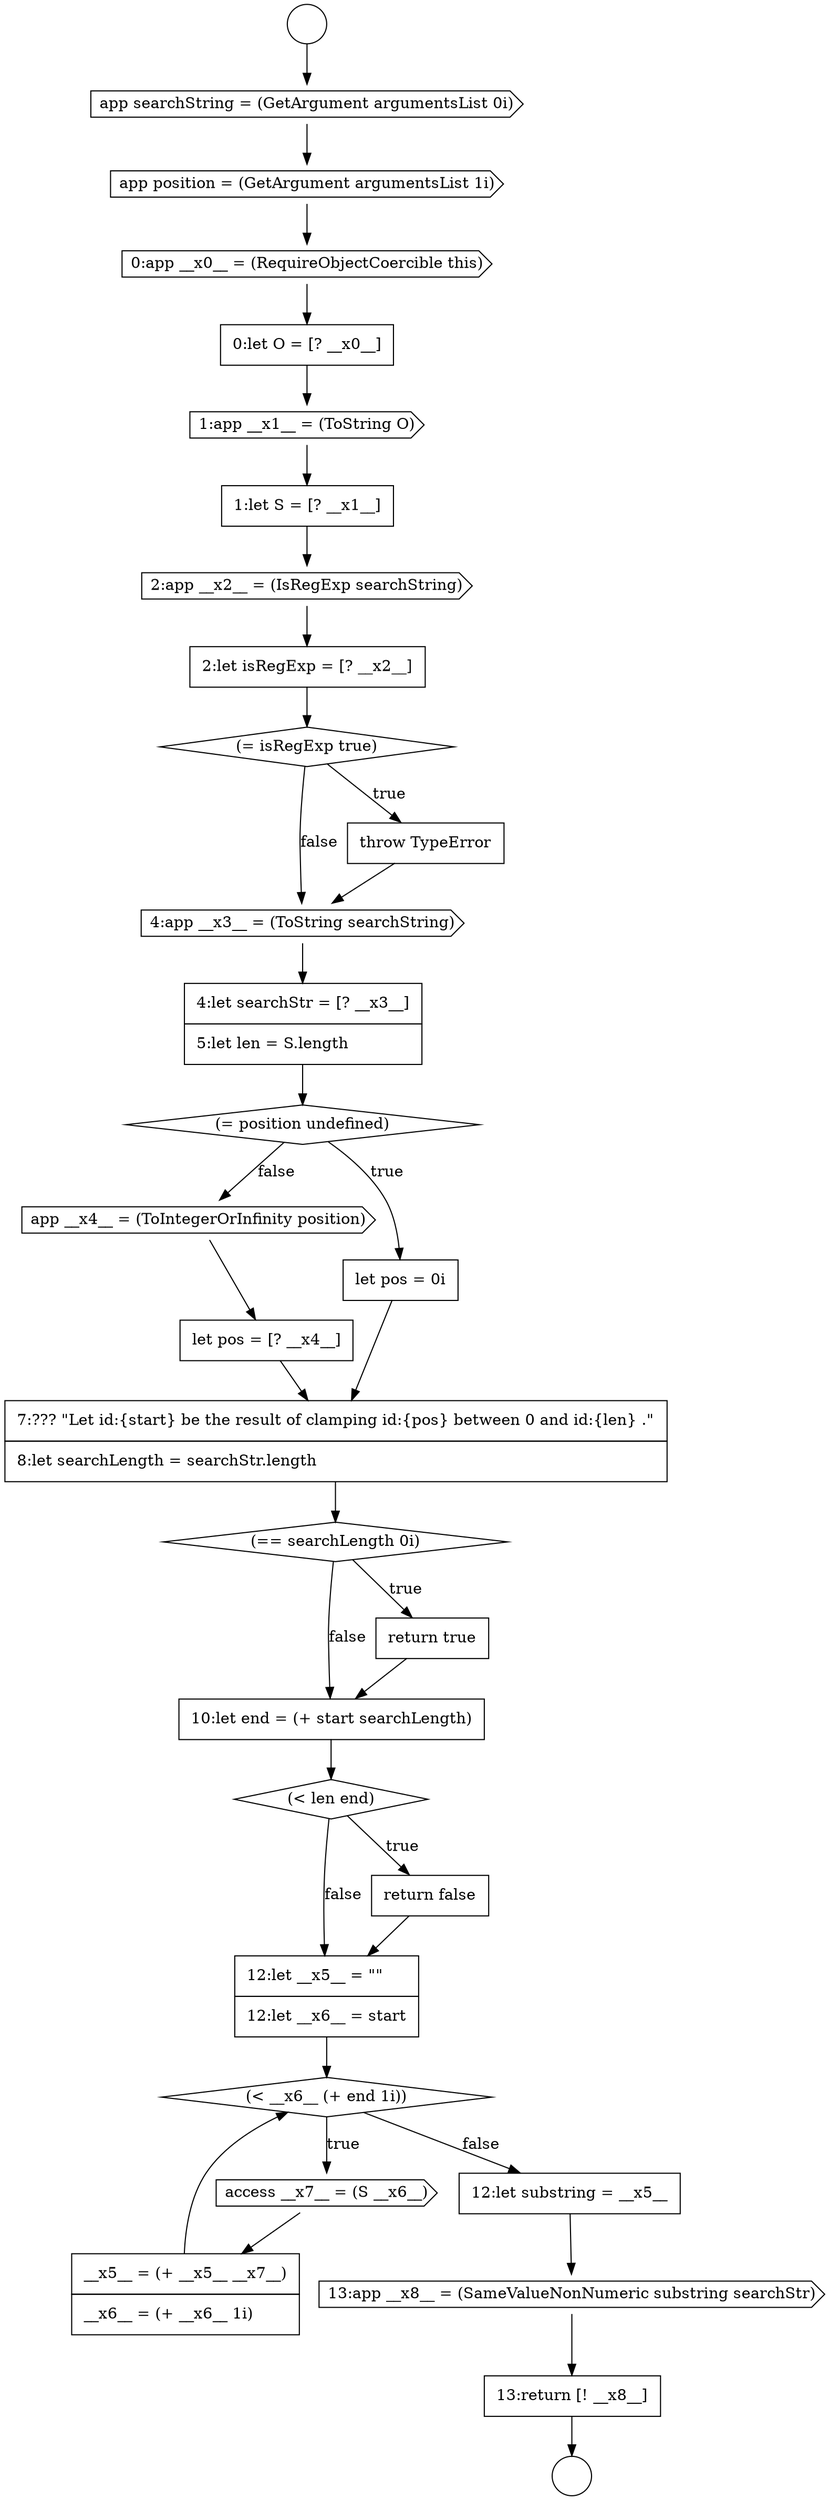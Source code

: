 digraph {
  node14463 [shape=none, margin=0, label=<<font color="black">
    <table border="0" cellborder="1" cellspacing="0" cellpadding="10">
      <tr><td align="left">12:let __x5__ = &quot;&quot;</td></tr>
      <tr><td align="left">12:let __x6__ = start</td></tr>
    </table>
  </font>> color="black" fillcolor="white" style=filled]
  node14441 [shape=cds, label=<<font color="black">app searchString = (GetArgument argumentsList 0i)</font>> color="black" fillcolor="white" style=filled]
  node14451 [shape=cds, label=<<font color="black">4:app __x3__ = (ToString searchString)</font>> color="black" fillcolor="white" style=filled]
  node14440 [shape=circle label=" " color="black" fillcolor="white" style=filled]
  node14455 [shape=cds, label=<<font color="black">app __x4__ = (ToIntegerOrInfinity position)</font>> color="black" fillcolor="white" style=filled]
  node14465 [shape=cds, label=<<font color="black">access __x7__ = (S __x6__)</font>> color="black" fillcolor="white" style=filled]
  node14452 [shape=none, margin=0, label=<<font color="black">
    <table border="0" cellborder="1" cellspacing="0" cellpadding="10">
      <tr><td align="left">4:let searchStr = [? __x3__]</td></tr>
      <tr><td align="left">5:let len = S.length</td></tr>
    </table>
  </font>> color="black" fillcolor="white" style=filled]
  node14456 [shape=none, margin=0, label=<<font color="black">
    <table border="0" cellborder="1" cellspacing="0" cellpadding="10">
      <tr><td align="left">let pos = [? __x4__]</td></tr>
    </table>
  </font>> color="black" fillcolor="white" style=filled]
  node14460 [shape=none, margin=0, label=<<font color="black">
    <table border="0" cellborder="1" cellspacing="0" cellpadding="10">
      <tr><td align="left">10:let end = (+ start searchLength)</td></tr>
    </table>
  </font>> color="black" fillcolor="white" style=filled]
  node14469 [shape=none, margin=0, label=<<font color="black">
    <table border="0" cellborder="1" cellspacing="0" cellpadding="10">
      <tr><td align="left">13:return [! __x8__]</td></tr>
    </table>
  </font>> color="black" fillcolor="white" style=filled]
  node14461 [shape=diamond, label=<<font color="black">(&lt; len end)</font>> color="black" fillcolor="white" style=filled]
  node14458 [shape=diamond, label=<<font color="black">(== searchLength 0i)</font>> color="black" fillcolor="white" style=filled]
  node14453 [shape=diamond, label=<<font color="black">(= position undefined)</font>> color="black" fillcolor="white" style=filled]
  node14459 [shape=none, margin=0, label=<<font color="black">
    <table border="0" cellborder="1" cellspacing="0" cellpadding="10">
      <tr><td align="left">return true</td></tr>
    </table>
  </font>> color="black" fillcolor="white" style=filled]
  node14467 [shape=none, margin=0, label=<<font color="black">
    <table border="0" cellborder="1" cellspacing="0" cellpadding="10">
      <tr><td align="left">12:let substring = __x5__</td></tr>
    </table>
  </font>> color="black" fillcolor="white" style=filled]
  node14457 [shape=none, margin=0, label=<<font color="black">
    <table border="0" cellborder="1" cellspacing="0" cellpadding="10">
      <tr><td align="left">7:??? &quot;Let id:{start} be the result of clamping id:{pos} between 0 and id:{len} .&quot;</td></tr>
      <tr><td align="left">8:let searchLength = searchStr.length</td></tr>
    </table>
  </font>> color="black" fillcolor="white" style=filled]
  node14442 [shape=cds, label=<<font color="black">app position = (GetArgument argumentsList 1i)</font>> color="black" fillcolor="white" style=filled]
  node14468 [shape=cds, label=<<font color="black">13:app __x8__ = (SameValueNonNumeric substring searchStr)</font>> color="black" fillcolor="white" style=filled]
  node14446 [shape=none, margin=0, label=<<font color="black">
    <table border="0" cellborder="1" cellspacing="0" cellpadding="10">
      <tr><td align="left">1:let S = [? __x1__]</td></tr>
    </table>
  </font>> color="black" fillcolor="white" style=filled]
  node14462 [shape=none, margin=0, label=<<font color="black">
    <table border="0" cellborder="1" cellspacing="0" cellpadding="10">
      <tr><td align="left">return false</td></tr>
    </table>
  </font>> color="black" fillcolor="white" style=filled]
  node14445 [shape=cds, label=<<font color="black">1:app __x1__ = (ToString O)</font>> color="black" fillcolor="white" style=filled]
  node14466 [shape=none, margin=0, label=<<font color="black">
    <table border="0" cellborder="1" cellspacing="0" cellpadding="10">
      <tr><td align="left">__x5__ = (+ __x5__ __x7__)</td></tr>
      <tr><td align="left">__x6__ = (+ __x6__ 1i)</td></tr>
    </table>
  </font>> color="black" fillcolor="white" style=filled]
  node14448 [shape=none, margin=0, label=<<font color="black">
    <table border="0" cellborder="1" cellspacing="0" cellpadding="10">
      <tr><td align="left">2:let isRegExp = [? __x2__]</td></tr>
    </table>
  </font>> color="black" fillcolor="white" style=filled]
  node14449 [shape=diamond, label=<<font color="black">(= isRegExp true)</font>> color="black" fillcolor="white" style=filled]
  node14444 [shape=none, margin=0, label=<<font color="black">
    <table border="0" cellborder="1" cellspacing="0" cellpadding="10">
      <tr><td align="left">0:let O = [? __x0__]</td></tr>
    </table>
  </font>> color="black" fillcolor="white" style=filled]
  node14464 [shape=diamond, label=<<font color="black">(&lt; __x6__ (+ end 1i))</font>> color="black" fillcolor="white" style=filled]
  node14447 [shape=cds, label=<<font color="black">2:app __x2__ = (IsRegExp searchString)</font>> color="black" fillcolor="white" style=filled]
  node14454 [shape=none, margin=0, label=<<font color="black">
    <table border="0" cellborder="1" cellspacing="0" cellpadding="10">
      <tr><td align="left">let pos = 0i</td></tr>
    </table>
  </font>> color="black" fillcolor="white" style=filled]
  node14439 [shape=circle label=" " color="black" fillcolor="white" style=filled]
  node14443 [shape=cds, label=<<font color="black">0:app __x0__ = (RequireObjectCoercible this)</font>> color="black" fillcolor="white" style=filled]
  node14450 [shape=none, margin=0, label=<<font color="black">
    <table border="0" cellborder="1" cellspacing="0" cellpadding="10">
      <tr><td align="left">throw TypeError</td></tr>
    </table>
  </font>> color="black" fillcolor="white" style=filled]
  node14446 -> node14447 [ color="black"]
  node14451 -> node14452 [ color="black"]
  node14457 -> node14458 [ color="black"]
  node14461 -> node14462 [label=<<font color="black">true</font>> color="black"]
  node14461 -> node14463 [label=<<font color="black">false</font>> color="black"]
  node14462 -> node14463 [ color="black"]
  node14449 -> node14450 [label=<<font color="black">true</font>> color="black"]
  node14449 -> node14451 [label=<<font color="black">false</font>> color="black"]
  node14465 -> node14466 [ color="black"]
  node14452 -> node14453 [ color="black"]
  node14439 -> node14441 [ color="black"]
  node14468 -> node14469 [ color="black"]
  node14454 -> node14457 [ color="black"]
  node14442 -> node14443 [ color="black"]
  node14445 -> node14446 [ color="black"]
  node14455 -> node14456 [ color="black"]
  node14463 -> node14464 [ color="black"]
  node14456 -> node14457 [ color="black"]
  node14447 -> node14448 [ color="black"]
  node14464 -> node14465 [label=<<font color="black">true</font>> color="black"]
  node14464 -> node14467 [label=<<font color="black">false</font>> color="black"]
  node14458 -> node14459 [label=<<font color="black">true</font>> color="black"]
  node14458 -> node14460 [label=<<font color="black">false</font>> color="black"]
  node14467 -> node14468 [ color="black"]
  node14459 -> node14460 [ color="black"]
  node14469 -> node14440 [ color="black"]
  node14441 -> node14442 [ color="black"]
  node14448 -> node14449 [ color="black"]
  node14443 -> node14444 [ color="black"]
  node14450 -> node14451 [ color="black"]
  node14460 -> node14461 [ color="black"]
  node14444 -> node14445 [ color="black"]
  node14453 -> node14454 [label=<<font color="black">true</font>> color="black"]
  node14453 -> node14455 [label=<<font color="black">false</font>> color="black"]
  node14466 -> node14464 [ color="black"]
}
